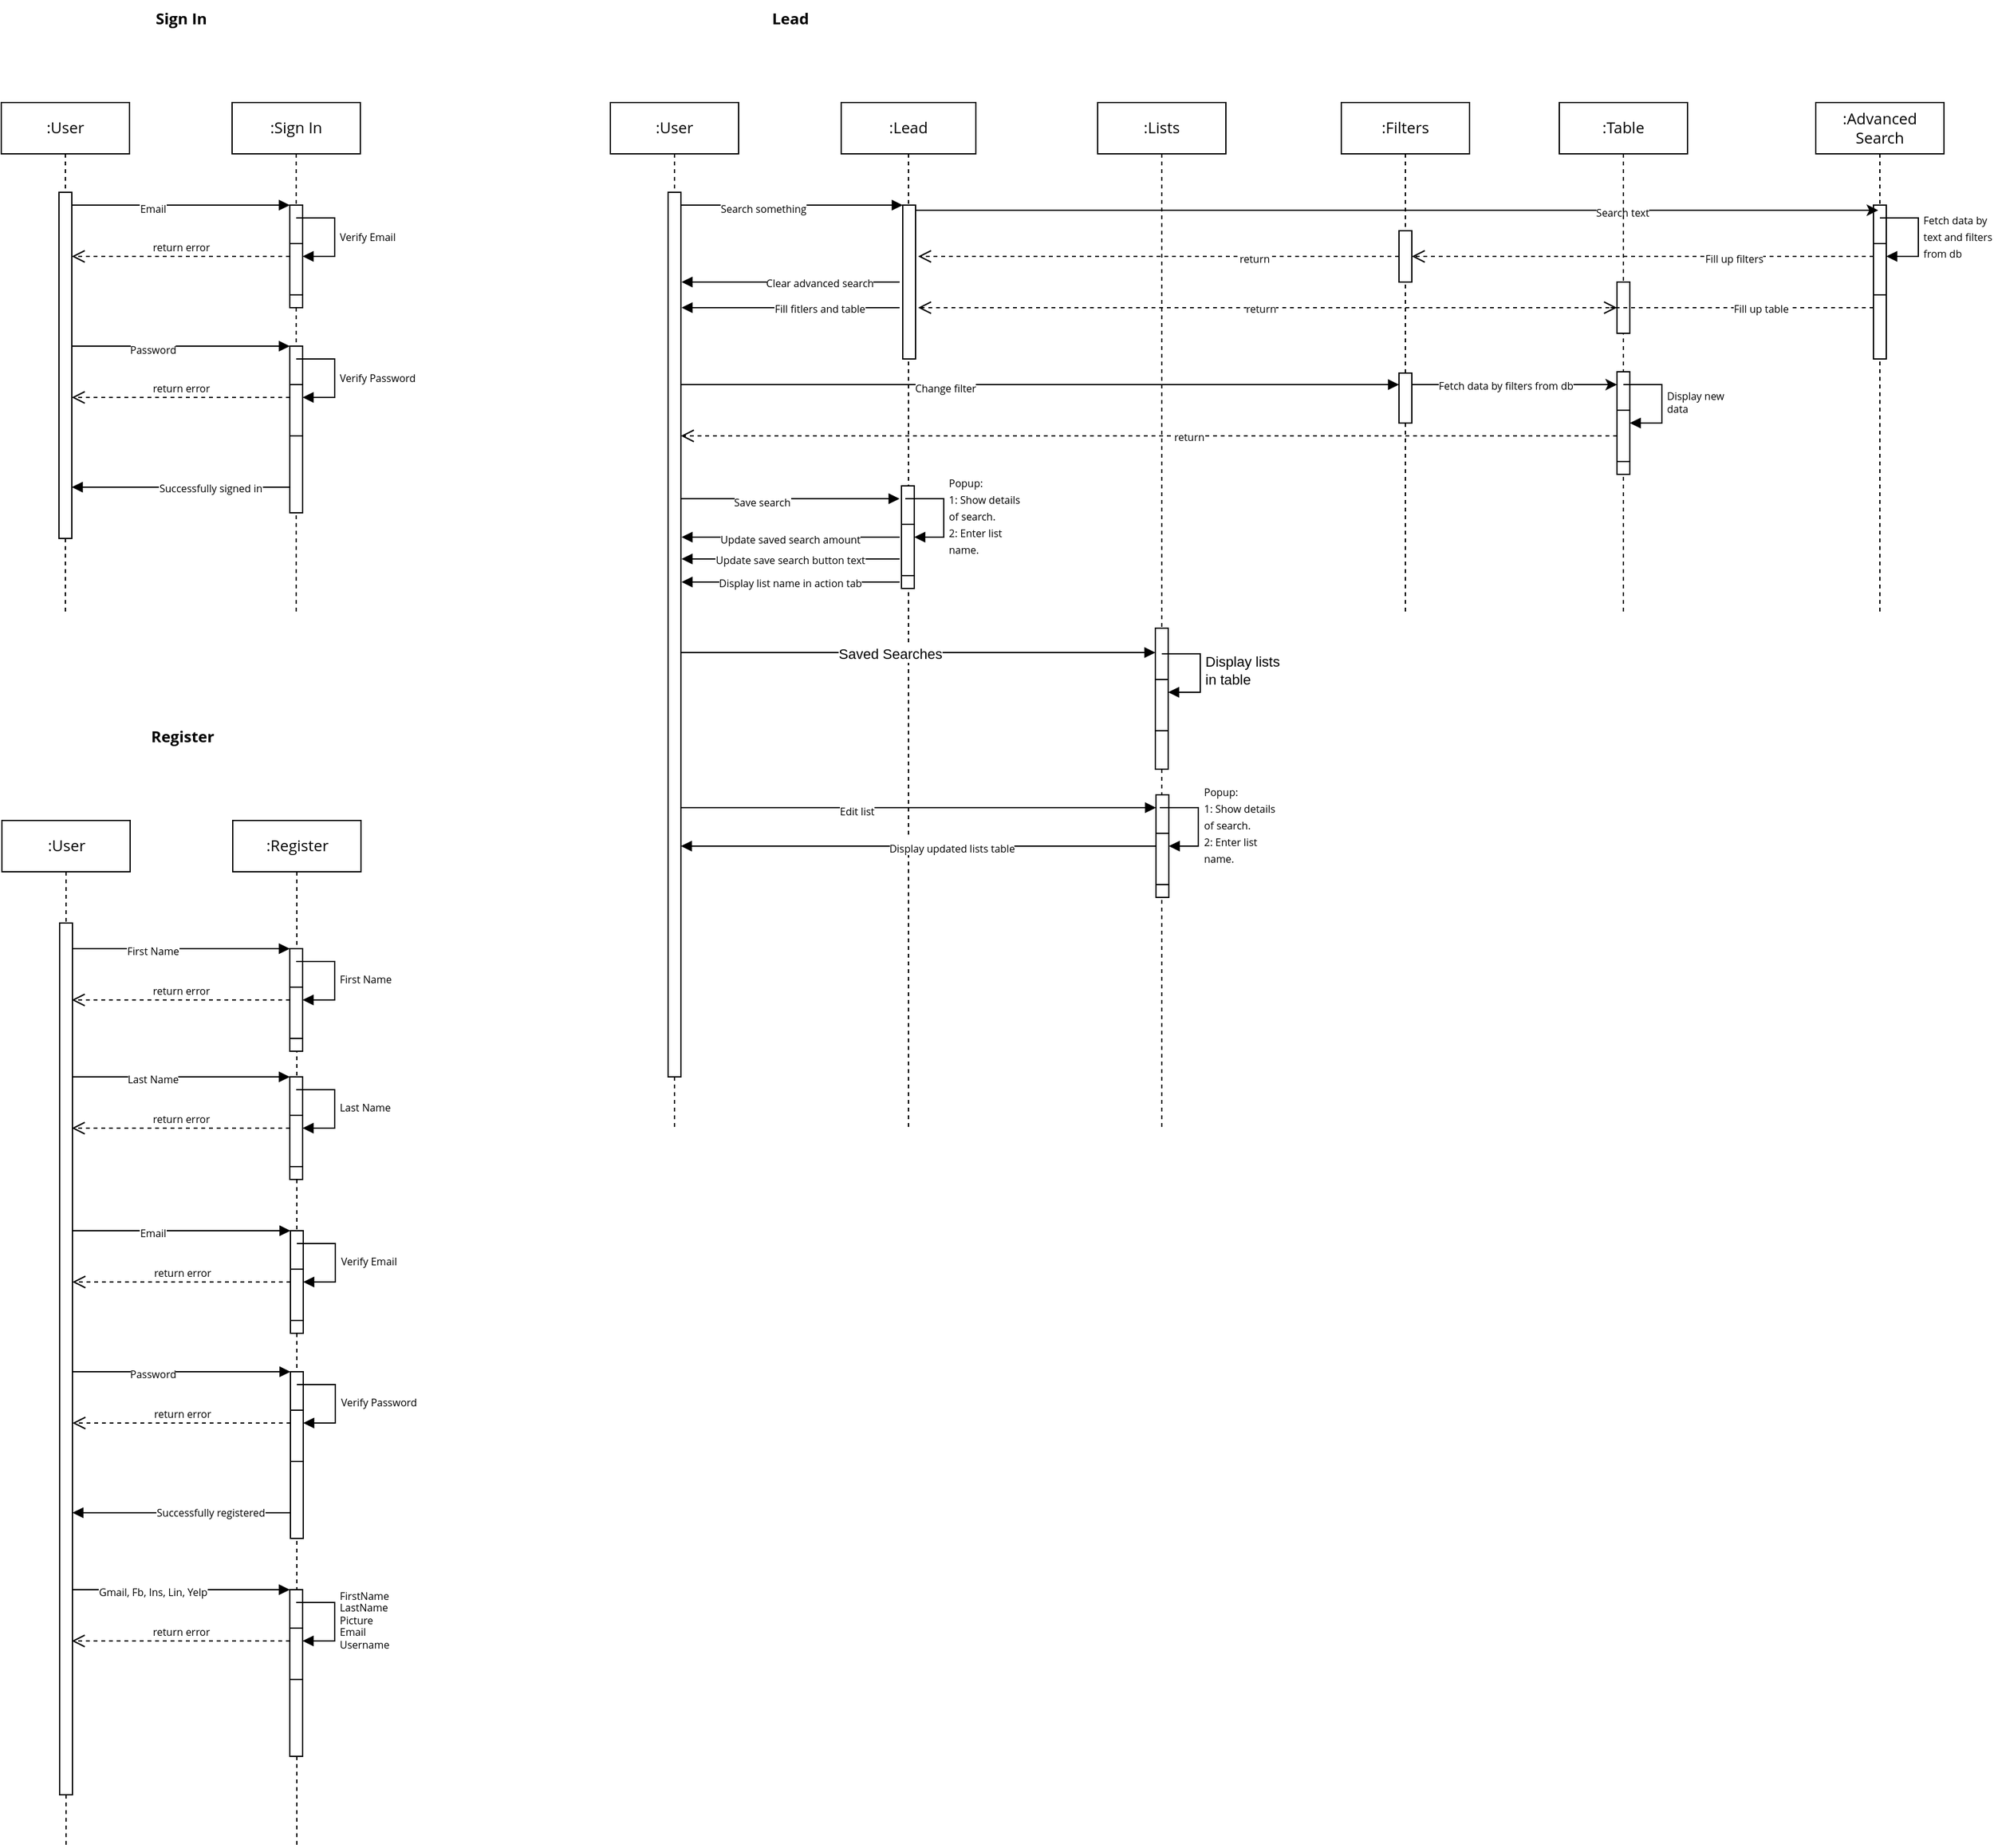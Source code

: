 <mxfile>
    <diagram id="jdsCl0-co_RKIG3D3uM_" name="Page-1">
        <mxGraphModel dx="2858" dy="1798" grid="1" gridSize="10" guides="1" tooltips="1" connect="1" arrows="1" fold="1" page="1" pageScale="1" pageWidth="1169" pageHeight="827" math="0" shadow="0">
            <root>
                <mxCell id="0"/>
                <mxCell id="1" parent="0"/>
                <mxCell id="2" value=":User" style="shape=umlLifeline;perimeter=lifelinePerimeter;whiteSpace=wrap;html=1;container=0;dropTarget=0;collapsible=0;recursiveResize=0;outlineConnect=0;portConstraint=eastwest;newEdgeStyle={&quot;edgeStyle&quot;:&quot;elbowEdgeStyle&quot;,&quot;elbow&quot;:&quot;vertical&quot;,&quot;curved&quot;:0,&quot;rounded&quot;:0};fontFamily=Open Sans;fontSource=https%3A%2F%2Ffonts.googleapis.com%2Fcss%3Ffamily%3DOpen%2BSans;" vertex="1" parent="1">
                    <mxGeometry x="285" y="120" width="100" height="400" as="geometry"/>
                </mxCell>
                <mxCell id="3" value="" style="html=1;points=[];perimeter=orthogonalPerimeter;outlineConnect=0;targetShapes=umlLifeline;portConstraint=eastwest;newEdgeStyle={&quot;edgeStyle&quot;:&quot;elbowEdgeStyle&quot;,&quot;elbow&quot;:&quot;vertical&quot;,&quot;curved&quot;:0,&quot;rounded&quot;:0};fontFamily=Open Sans;fontSource=https%3A%2F%2Ffonts.googleapis.com%2Fcss%3Ffamily%3DOpen%2BSans;" vertex="1" parent="2">
                    <mxGeometry x="45" y="70" width="10" height="270" as="geometry"/>
                </mxCell>
                <mxCell id="4" value=":Sign In" style="shape=umlLifeline;perimeter=lifelinePerimeter;whiteSpace=wrap;html=1;container=0;dropTarget=0;collapsible=0;recursiveResize=0;outlineConnect=0;portConstraint=eastwest;newEdgeStyle={&quot;edgeStyle&quot;:&quot;elbowEdgeStyle&quot;,&quot;elbow&quot;:&quot;vertical&quot;,&quot;curved&quot;:0,&quot;rounded&quot;:0};fontFamily=Open Sans;fontSource=https%3A%2F%2Ffonts.googleapis.com%2Fcss%3Ffamily%3DOpen%2BSans;" vertex="1" parent="1">
                    <mxGeometry x="465" y="120" width="100" height="400" as="geometry"/>
                </mxCell>
                <mxCell id="5" value="`" style="html=1;points=[];perimeter=orthogonalPerimeter;outlineConnect=0;targetShapes=umlLifeline;portConstraint=eastwest;newEdgeStyle={&quot;edgeStyle&quot;:&quot;elbowEdgeStyle&quot;,&quot;elbow&quot;:&quot;vertical&quot;,&quot;curved&quot;:0,&quot;rounded&quot;:0};fontFamily=Open Sans;fontSource=https%3A%2F%2Ffonts.googleapis.com%2Fcss%3Ffamily%3DOpen%2BSans;" vertex="1" parent="4">
                    <mxGeometry x="45" y="80" width="10" height="80" as="geometry"/>
                </mxCell>
                <mxCell id="6" value="" style="html=1;points=[];perimeter=orthogonalPerimeter;outlineConnect=0;targetShapes=umlLifeline;portConstraint=eastwest;newEdgeStyle={&quot;edgeStyle&quot;:&quot;elbowEdgeStyle&quot;,&quot;elbow&quot;:&quot;vertical&quot;,&quot;curved&quot;:0,&quot;rounded&quot;:0};fontFamily=Open Sans;fontSource=https%3A%2F%2Ffonts.googleapis.com%2Fcss%3Ffamily%3DOpen%2BSans;" vertex="1" parent="4">
                    <mxGeometry x="45" y="110" width="10" height="40" as="geometry"/>
                </mxCell>
                <mxCell id="7" value="&lt;font style=&quot;font-size: 8px;&quot;&gt;Verify Email&lt;/font&gt;" style="html=1;align=left;spacingLeft=2;endArrow=block;rounded=0;edgeStyle=orthogonalEdgeStyle;curved=0;rounded=0;fontFamily=Open Sans;fontSource=https%3A%2F%2Ffonts.googleapis.com%2Fcss%3Ffamily%3DOpen%2BSans;" edge="1" parent="4" target="6">
                    <mxGeometry relative="1" as="geometry">
                        <mxPoint x="50" y="90" as="sourcePoint"/>
                        <Array as="points">
                            <mxPoint x="80" y="120"/>
                        </Array>
                    </mxGeometry>
                </mxCell>
                <mxCell id="8" value="" style="html=1;points=[];perimeter=orthogonalPerimeter;outlineConnect=0;targetShapes=umlLifeline;portConstraint=eastwest;newEdgeStyle={&quot;edgeStyle&quot;:&quot;elbowEdgeStyle&quot;,&quot;elbow&quot;:&quot;vertical&quot;,&quot;curved&quot;:0,&quot;rounded&quot;:0};fontFamily=Open Sans;fontSource=https%3A%2F%2Ffonts.googleapis.com%2Fcss%3Ffamily%3DOpen%2BSans;" vertex="1" parent="4">
                    <mxGeometry x="45" y="190" width="10" height="130" as="geometry"/>
                </mxCell>
                <mxCell id="9" value="" style="html=1;points=[];perimeter=orthogonalPerimeter;outlineConnect=0;targetShapes=umlLifeline;portConstraint=eastwest;newEdgeStyle={&quot;edgeStyle&quot;:&quot;elbowEdgeStyle&quot;,&quot;elbow&quot;:&quot;vertical&quot;,&quot;curved&quot;:0,&quot;rounded&quot;:0};fontFamily=Open Sans;fontSource=https%3A%2F%2Ffonts.googleapis.com%2Fcss%3Ffamily%3DOpen%2BSans;" vertex="1" parent="4">
                    <mxGeometry x="45" y="220" width="10" height="40" as="geometry"/>
                </mxCell>
                <mxCell id="10" value="&lt;font style=&quot;font-size: 8px;&quot;&gt;Verify Password&lt;/font&gt;" style="html=1;align=left;spacingLeft=2;endArrow=block;rounded=0;edgeStyle=orthogonalEdgeStyle;curved=0;rounded=0;fontFamily=Open Sans;fontSource=https%3A%2F%2Ffonts.googleapis.com%2Fcss%3Ffamily%3DOpen%2BSans;" edge="1" parent="4" target="9">
                    <mxGeometry relative="1" as="geometry">
                        <mxPoint x="50" y="200" as="sourcePoint"/>
                        <Array as="points">
                            <mxPoint x="80" y="230"/>
                        </Array>
                    </mxGeometry>
                </mxCell>
                <mxCell id="11" value="" style="html=1;verticalAlign=bottom;endArrow=block;edgeStyle=elbowEdgeStyle;elbow=vertical;curved=0;rounded=0;fontFamily=Open Sans;fontSource=https%3A%2F%2Ffonts.googleapis.com%2Fcss%3Ffamily%3DOpen%2BSans;" edge="1" parent="1" source="3" target="5">
                    <mxGeometry relative="1" as="geometry">
                        <mxPoint x="440" y="210" as="sourcePoint"/>
                        <Array as="points">
                            <mxPoint x="425" y="200"/>
                        </Array>
                    </mxGeometry>
                </mxCell>
                <mxCell id="12" value="&lt;font style=&quot;font-size: 8px;&quot;&gt;Email&lt;/font&gt;" style="edgeLabel;html=1;align=center;verticalAlign=middle;resizable=0;points=[];fontFamily=Open Sans;fontSource=https%3A%2F%2Ffonts.googleapis.com%2Fcss%3Ffamily%3DOpen%2BSans;" connectable="0" vertex="1" parent="11">
                    <mxGeometry x="-0.264" y="-1" relative="1" as="geometry">
                        <mxPoint as="offset"/>
                    </mxGeometry>
                </mxCell>
                <mxCell id="13" value="Sign In" style="text;html=1;strokeColor=none;fillColor=none;align=center;verticalAlign=middle;whiteSpace=wrap;rounded=0;fontStyle=1;fontFamily=Open Sans;fontSource=https%3A%2F%2Ffonts.googleapis.com%2Fcss%3Ffamily%3DOpen%2BSans;" vertex="1" parent="1">
                    <mxGeometry x="363" y="40" width="125" height="30" as="geometry"/>
                </mxCell>
                <mxCell id="14" value="&lt;font style=&quot;font-size: 8px;&quot;&gt;return error&lt;/font&gt;" style="html=1;verticalAlign=bottom;endArrow=open;dashed=1;endSize=8;edgeStyle=elbowEdgeStyle;elbow=vertical;curved=0;rounded=0;fontFamily=Open Sans;fontSource=https%3A%2F%2Ffonts.googleapis.com%2Fcss%3Ffamily%3DOpen%2BSans;" edge="1" parent="1" source="6">
                    <mxGeometry relative="1" as="geometry">
                        <mxPoint x="420" y="240" as="sourcePoint"/>
                        <mxPoint x="340" y="240" as="targetPoint"/>
                    </mxGeometry>
                </mxCell>
                <mxCell id="15" value="" style="html=1;verticalAlign=bottom;endArrow=block;edgeStyle=elbowEdgeStyle;elbow=vertical;curved=0;rounded=0;fontFamily=Open Sans;fontSource=https%3A%2F%2Ffonts.googleapis.com%2Fcss%3Ffamily%3DOpen%2BSans;" edge="1" parent="1">
                    <mxGeometry relative="1" as="geometry">
                        <mxPoint x="340" y="310" as="sourcePoint"/>
                        <Array as="points">
                            <mxPoint x="425" y="310"/>
                        </Array>
                        <mxPoint x="510" y="310" as="targetPoint"/>
                    </mxGeometry>
                </mxCell>
                <mxCell id="16" value="&lt;font style=&quot;font-size: 8px;&quot;&gt;Password&lt;/font&gt;" style="edgeLabel;html=1;align=center;verticalAlign=middle;resizable=0;points=[];fontFamily=Open Sans;fontSource=https%3A%2F%2Ffonts.googleapis.com%2Fcss%3Ffamily%3DOpen%2BSans;" connectable="0" vertex="1" parent="15">
                    <mxGeometry x="-0.264" y="-1" relative="1" as="geometry">
                        <mxPoint as="offset"/>
                    </mxGeometry>
                </mxCell>
                <mxCell id="17" value="&lt;font style=&quot;font-size: 8px;&quot;&gt;return error&lt;/font&gt;" style="html=1;verticalAlign=bottom;endArrow=open;dashed=1;endSize=8;edgeStyle=elbowEdgeStyle;elbow=vertical;curved=0;rounded=0;fontFamily=Open Sans;fontSource=https%3A%2F%2Ffonts.googleapis.com%2Fcss%3Ffamily%3DOpen%2BSans;" edge="1" parent="1">
                    <mxGeometry x="0.004" relative="1" as="geometry">
                        <mxPoint x="510" y="350" as="sourcePoint"/>
                        <mxPoint x="340" y="350" as="targetPoint"/>
                        <mxPoint as="offset"/>
                    </mxGeometry>
                </mxCell>
                <mxCell id="18" value="" style="html=1;verticalAlign=bottom;endArrow=block;edgeStyle=elbowEdgeStyle;elbow=vertical;curved=0;rounded=0;fontFamily=Open Sans;fontSource=https%3A%2F%2Ffonts.googleapis.com%2Fcss%3Ffamily%3DOpen%2BSans;" edge="1" parent="1" source="8" target="3">
                    <mxGeometry relative="1" as="geometry">
                        <mxPoint x="590" y="420" as="sourcePoint"/>
                        <Array as="points">
                            <mxPoint x="480" y="420"/>
                            <mxPoint x="510" y="420"/>
                        </Array>
                        <mxPoint x="760" y="420" as="targetPoint"/>
                    </mxGeometry>
                </mxCell>
                <mxCell id="19" value="&lt;font style=&quot;font-size: 8px;&quot;&gt;Successfully signed in&lt;/font&gt;" style="edgeLabel;html=1;align=center;verticalAlign=middle;resizable=0;points=[];fontFamily=Open Sans;fontSource=https%3A%2F%2Ffonts.googleapis.com%2Fcss%3Ffamily%3DOpen%2BSans;" connectable="0" vertex="1" parent="18">
                    <mxGeometry x="-0.264" y="-1" relative="1" as="geometry">
                        <mxPoint as="offset"/>
                    </mxGeometry>
                </mxCell>
                <mxCell id="20" value=":User" style="shape=umlLifeline;perimeter=lifelinePerimeter;whiteSpace=wrap;html=1;container=0;dropTarget=0;collapsible=0;recursiveResize=0;outlineConnect=0;portConstraint=eastwest;newEdgeStyle={&quot;edgeStyle&quot;:&quot;elbowEdgeStyle&quot;,&quot;elbow&quot;:&quot;vertical&quot;,&quot;curved&quot;:0,&quot;rounded&quot;:0};fontFamily=Open Sans;fontSource=https%3A%2F%2Ffonts.googleapis.com%2Fcss%3Ffamily%3DOpen%2BSans;" vertex="1" parent="1">
                    <mxGeometry x="285.5" y="680" width="100" height="800" as="geometry"/>
                </mxCell>
                <mxCell id="21" value="" style="html=1;points=[];perimeter=orthogonalPerimeter;outlineConnect=0;targetShapes=umlLifeline;portConstraint=eastwest;newEdgeStyle={&quot;edgeStyle&quot;:&quot;elbowEdgeStyle&quot;,&quot;elbow&quot;:&quot;vertical&quot;,&quot;curved&quot;:0,&quot;rounded&quot;:0};fontFamily=Open Sans;fontSource=https%3A%2F%2Ffonts.googleapis.com%2Fcss%3Ffamily%3DOpen%2BSans;" vertex="1" parent="20">
                    <mxGeometry x="45" y="80" width="10" height="680" as="geometry"/>
                </mxCell>
                <mxCell id="22" value=":Register" style="shape=umlLifeline;perimeter=lifelinePerimeter;whiteSpace=wrap;html=1;container=0;dropTarget=0;collapsible=0;recursiveResize=0;outlineConnect=0;portConstraint=eastwest;newEdgeStyle={&quot;edgeStyle&quot;:&quot;elbowEdgeStyle&quot;,&quot;elbow&quot;:&quot;vertical&quot;,&quot;curved&quot;:0,&quot;rounded&quot;:0};fontFamily=Open Sans;fontSource=https%3A%2F%2Ffonts.googleapis.com%2Fcss%3Ffamily%3DOpen%2BSans;" vertex="1" parent="1">
                    <mxGeometry x="465.5" y="680" width="100" height="800" as="geometry"/>
                </mxCell>
                <mxCell id="23" value="`" style="html=1;points=[];perimeter=orthogonalPerimeter;outlineConnect=0;targetShapes=umlLifeline;portConstraint=eastwest;newEdgeStyle={&quot;edgeStyle&quot;:&quot;elbowEdgeStyle&quot;,&quot;elbow&quot;:&quot;vertical&quot;,&quot;curved&quot;:0,&quot;rounded&quot;:0};fontSize=8;fontFamily=Open Sans;fontSource=https%3A%2F%2Ffonts.googleapis.com%2Fcss%3Ffamily%3DOpen%2BSans;" vertex="1" parent="22">
                    <mxGeometry x="45" y="320" width="10" height="80" as="geometry"/>
                </mxCell>
                <mxCell id="24" value="" style="html=1;points=[];perimeter=orthogonalPerimeter;outlineConnect=0;targetShapes=umlLifeline;portConstraint=eastwest;newEdgeStyle={&quot;edgeStyle&quot;:&quot;elbowEdgeStyle&quot;,&quot;elbow&quot;:&quot;vertical&quot;,&quot;curved&quot;:0,&quot;rounded&quot;:0};fontSize=8;fontFamily=Open Sans;fontSource=https%3A%2F%2Ffonts.googleapis.com%2Fcss%3Ffamily%3DOpen%2BSans;" vertex="1" parent="22">
                    <mxGeometry x="45" y="350" width="10" height="40" as="geometry"/>
                </mxCell>
                <mxCell id="25" value="Verify Email" style="html=1;align=left;spacingLeft=2;endArrow=block;rounded=0;edgeStyle=orthogonalEdgeStyle;curved=0;rounded=0;fontSize=8;fontFamily=Open Sans;fontSource=https%3A%2F%2Ffonts.googleapis.com%2Fcss%3Ffamily%3DOpen%2BSans;" edge="1" parent="22" target="24">
                    <mxGeometry relative="1" as="geometry">
                        <mxPoint x="50" y="330" as="sourcePoint"/>
                        <Array as="points">
                            <mxPoint x="80" y="360"/>
                        </Array>
                    </mxGeometry>
                </mxCell>
                <mxCell id="26" value="" style="html=1;points=[];perimeter=orthogonalPerimeter;outlineConnect=0;targetShapes=umlLifeline;portConstraint=eastwest;newEdgeStyle={&quot;edgeStyle&quot;:&quot;elbowEdgeStyle&quot;,&quot;elbow&quot;:&quot;vertical&quot;,&quot;curved&quot;:0,&quot;rounded&quot;:0};fontSize=8;fontFamily=Open Sans;fontSource=https%3A%2F%2Ffonts.googleapis.com%2Fcss%3Ffamily%3DOpen%2BSans;" vertex="1" parent="22">
                    <mxGeometry x="45" y="430" width="10" height="130" as="geometry"/>
                </mxCell>
                <mxCell id="27" value="" style="html=1;points=[];perimeter=orthogonalPerimeter;outlineConnect=0;targetShapes=umlLifeline;portConstraint=eastwest;newEdgeStyle={&quot;edgeStyle&quot;:&quot;elbowEdgeStyle&quot;,&quot;elbow&quot;:&quot;vertical&quot;,&quot;curved&quot;:0,&quot;rounded&quot;:0};fontSize=8;fontFamily=Open Sans;fontSource=https%3A%2F%2Ffonts.googleapis.com%2Fcss%3Ffamily%3DOpen%2BSans;" vertex="1" parent="22">
                    <mxGeometry x="45" y="460" width="10" height="40" as="geometry"/>
                </mxCell>
                <mxCell id="28" value="Verify Password" style="html=1;align=left;spacingLeft=2;endArrow=block;rounded=0;edgeStyle=orthogonalEdgeStyle;curved=0;rounded=0;fontSize=8;fontFamily=Open Sans;fontSource=https%3A%2F%2Ffonts.googleapis.com%2Fcss%3Ffamily%3DOpen%2BSans;" edge="1" parent="22" target="27">
                    <mxGeometry relative="1" as="geometry">
                        <mxPoint x="50" y="440" as="sourcePoint"/>
                        <Array as="points">
                            <mxPoint x="80" y="470"/>
                        </Array>
                    </mxGeometry>
                </mxCell>
                <mxCell id="29" value="`" style="html=1;points=[];perimeter=orthogonalPerimeter;outlineConnect=0;targetShapes=umlLifeline;portConstraint=eastwest;newEdgeStyle={&quot;edgeStyle&quot;:&quot;elbowEdgeStyle&quot;,&quot;elbow&quot;:&quot;vertical&quot;,&quot;curved&quot;:0,&quot;rounded&quot;:0};fontSize=8;fontFamily=Open Sans;fontSource=https%3A%2F%2Ffonts.googleapis.com%2Fcss%3Ffamily%3DOpen%2BSans;" vertex="1" parent="22">
                    <mxGeometry x="44.5" y="100" width="10" height="80" as="geometry"/>
                </mxCell>
                <mxCell id="30" value="" style="html=1;points=[];perimeter=orthogonalPerimeter;outlineConnect=0;targetShapes=umlLifeline;portConstraint=eastwest;newEdgeStyle={&quot;edgeStyle&quot;:&quot;elbowEdgeStyle&quot;,&quot;elbow&quot;:&quot;vertical&quot;,&quot;curved&quot;:0,&quot;rounded&quot;:0};fontSize=8;fontFamily=Open Sans;fontSource=https%3A%2F%2Ffonts.googleapis.com%2Fcss%3Ffamily%3DOpen%2BSans;" vertex="1" parent="22">
                    <mxGeometry x="44.5" y="130" width="10" height="40" as="geometry"/>
                </mxCell>
                <mxCell id="31" value="First Name" style="html=1;align=left;spacingLeft=2;endArrow=block;rounded=0;edgeStyle=orthogonalEdgeStyle;curved=0;rounded=0;fontSize=8;fontFamily=Open Sans;fontSource=https%3A%2F%2Ffonts.googleapis.com%2Fcss%3Ffamily%3DOpen%2BSans;" edge="1" parent="22" target="30">
                    <mxGeometry relative="1" as="geometry">
                        <mxPoint x="49.5" y="110" as="sourcePoint"/>
                        <Array as="points">
                            <mxPoint x="79.5" y="140"/>
                        </Array>
                    </mxGeometry>
                </mxCell>
                <mxCell id="32" value="" style="html=1;verticalAlign=bottom;endArrow=block;edgeStyle=elbowEdgeStyle;elbow=vertical;curved=0;rounded=0;fontSize=8;fontFamily=Open Sans;fontSource=https%3A%2F%2Ffonts.googleapis.com%2Fcss%3Ffamily%3DOpen%2BSans;" edge="1" parent="22" target="29">
                    <mxGeometry relative="1" as="geometry">
                        <mxPoint x="-125" y="100" as="sourcePoint"/>
                        <Array as="points">
                            <mxPoint x="-40.5" y="100"/>
                        </Array>
                    </mxGeometry>
                </mxCell>
                <mxCell id="33" value="&lt;font style=&quot;font-size: 8px;&quot;&gt;First Name&lt;/font&gt;" style="edgeLabel;html=1;align=center;verticalAlign=middle;resizable=0;points=[];fontSize=8;fontFamily=Open Sans;fontSource=https%3A%2F%2Ffonts.googleapis.com%2Fcss%3Ffamily%3DOpen%2BSans;" connectable="0" vertex="1" parent="32">
                    <mxGeometry x="-0.264" y="-1" relative="1" as="geometry">
                        <mxPoint as="offset"/>
                    </mxGeometry>
                </mxCell>
                <mxCell id="34" value="return error" style="html=1;verticalAlign=bottom;endArrow=open;dashed=1;endSize=8;edgeStyle=elbowEdgeStyle;elbow=vertical;curved=0;rounded=0;fontSize=8;fontFamily=Open Sans;fontSource=https%3A%2F%2Ffonts.googleapis.com%2Fcss%3Ffamily%3DOpen%2BSans;" edge="1" parent="22" source="30">
                    <mxGeometry relative="1" as="geometry">
                        <mxPoint x="-45.5" y="140" as="sourcePoint"/>
                        <mxPoint x="-125.5" y="140" as="targetPoint"/>
                    </mxGeometry>
                </mxCell>
                <mxCell id="35" value="`" style="html=1;points=[];perimeter=orthogonalPerimeter;outlineConnect=0;targetShapes=umlLifeline;portConstraint=eastwest;newEdgeStyle={&quot;edgeStyle&quot;:&quot;elbowEdgeStyle&quot;,&quot;elbow&quot;:&quot;vertical&quot;,&quot;curved&quot;:0,&quot;rounded&quot;:0};fontSize=8;fontFamily=Open Sans;fontSource=https%3A%2F%2Ffonts.googleapis.com%2Fcss%3Ffamily%3DOpen%2BSans;" vertex="1" parent="22">
                    <mxGeometry x="44.5" y="200" width="10" height="80" as="geometry"/>
                </mxCell>
                <mxCell id="36" value="" style="html=1;points=[];perimeter=orthogonalPerimeter;outlineConnect=0;targetShapes=umlLifeline;portConstraint=eastwest;newEdgeStyle={&quot;edgeStyle&quot;:&quot;elbowEdgeStyle&quot;,&quot;elbow&quot;:&quot;vertical&quot;,&quot;curved&quot;:0,&quot;rounded&quot;:0};fontSize=8;fontFamily=Open Sans;fontSource=https%3A%2F%2Ffonts.googleapis.com%2Fcss%3Ffamily%3DOpen%2BSans;" vertex="1" parent="22">
                    <mxGeometry x="44.5" y="230" width="10" height="40" as="geometry"/>
                </mxCell>
                <mxCell id="37" value="Last Name" style="html=1;align=left;spacingLeft=2;endArrow=block;rounded=0;edgeStyle=orthogonalEdgeStyle;curved=0;rounded=0;fontSize=8;fontFamily=Open Sans;fontSource=https%3A%2F%2Ffonts.googleapis.com%2Fcss%3Ffamily%3DOpen%2BSans;" edge="1" parent="22" target="36">
                    <mxGeometry relative="1" as="geometry">
                        <mxPoint x="49.5" y="210" as="sourcePoint"/>
                        <Array as="points">
                            <mxPoint x="79.5" y="240"/>
                        </Array>
                    </mxGeometry>
                </mxCell>
                <mxCell id="38" value="" style="html=1;verticalAlign=bottom;endArrow=block;edgeStyle=elbowEdgeStyle;elbow=vertical;curved=0;rounded=0;fontSize=8;fontFamily=Open Sans;fontSource=https%3A%2F%2Ffonts.googleapis.com%2Fcss%3Ffamily%3DOpen%2BSans;" edge="1" parent="22" target="35">
                    <mxGeometry relative="1" as="geometry">
                        <mxPoint x="-125" y="200" as="sourcePoint"/>
                        <Array as="points">
                            <mxPoint x="-40.5" y="200"/>
                        </Array>
                    </mxGeometry>
                </mxCell>
                <mxCell id="39" value="Last Name" style="edgeLabel;html=1;align=center;verticalAlign=middle;resizable=0;points=[];fontSize=8;fontFamily=Open Sans;fontSource=https%3A%2F%2Ffonts.googleapis.com%2Fcss%3Ffamily%3DOpen%2BSans;" connectable="0" vertex="1" parent="38">
                    <mxGeometry x="-0.264" y="-1" relative="1" as="geometry">
                        <mxPoint as="offset"/>
                    </mxGeometry>
                </mxCell>
                <mxCell id="40" value="return error" style="html=1;verticalAlign=bottom;endArrow=open;dashed=1;endSize=8;edgeStyle=elbowEdgeStyle;elbow=vertical;curved=0;rounded=0;fontSize=8;fontFamily=Open Sans;fontSource=https%3A%2F%2Ffonts.googleapis.com%2Fcss%3Ffamily%3DOpen%2BSans;" edge="1" parent="22" source="36">
                    <mxGeometry relative="1" as="geometry">
                        <mxPoint x="-45.5" y="240" as="sourcePoint"/>
                        <mxPoint x="-125.5" y="240" as="targetPoint"/>
                    </mxGeometry>
                </mxCell>
                <mxCell id="41" value="" style="html=1;points=[];perimeter=orthogonalPerimeter;outlineConnect=0;targetShapes=umlLifeline;portConstraint=eastwest;newEdgeStyle={&quot;edgeStyle&quot;:&quot;elbowEdgeStyle&quot;,&quot;elbow&quot;:&quot;vertical&quot;,&quot;curved&quot;:0,&quot;rounded&quot;:0};fontFamily=Open Sans;fontSource=https%3A%2F%2Ffonts.googleapis.com%2Fcss%3Ffamily%3DOpen%2BSans;" vertex="1" parent="22">
                    <mxGeometry x="44.5" y="600" width="10" height="130" as="geometry"/>
                </mxCell>
                <mxCell id="42" value="" style="html=1;points=[];perimeter=orthogonalPerimeter;outlineConnect=0;targetShapes=umlLifeline;portConstraint=eastwest;newEdgeStyle={&quot;edgeStyle&quot;:&quot;elbowEdgeStyle&quot;,&quot;elbow&quot;:&quot;vertical&quot;,&quot;curved&quot;:0,&quot;rounded&quot;:0};fontFamily=Open Sans;fontSource=https%3A%2F%2Ffonts.googleapis.com%2Fcss%3Ffamily%3DOpen%2BSans;" vertex="1" parent="22">
                    <mxGeometry x="44.5" y="630" width="10" height="40" as="geometry"/>
                </mxCell>
                <mxCell id="43" value="FirstName&lt;br style=&quot;font-size: 8px;&quot;&gt;LastName&lt;br style=&quot;font-size: 8px;&quot;&gt;Picture&lt;br style=&quot;font-size: 8px;&quot;&gt;Email&lt;br style=&quot;font-size: 8px;&quot;&gt;Username" style="html=1;align=left;spacingLeft=2;endArrow=block;rounded=0;edgeStyle=orthogonalEdgeStyle;curved=0;rounded=0;fontSize=8;fontFamily=Open Sans;fontSource=https%3A%2F%2Ffonts.googleapis.com%2Fcss%3Ffamily%3DOpen%2BSans;" edge="1" parent="22" target="42">
                    <mxGeometry relative="1" as="geometry">
                        <mxPoint x="49.5" y="610" as="sourcePoint"/>
                        <Array as="points">
                            <mxPoint x="79.5" y="640"/>
                        </Array>
                    </mxGeometry>
                </mxCell>
                <mxCell id="44" value="" style="html=1;verticalAlign=bottom;endArrow=block;edgeStyle=elbowEdgeStyle;elbow=vertical;curved=0;rounded=0;fontSize=8;fontFamily=Open Sans;fontSource=https%3A%2F%2Ffonts.googleapis.com%2Fcss%3Ffamily%3DOpen%2BSans;" edge="1" parent="22">
                    <mxGeometry relative="1" as="geometry">
                        <mxPoint x="-125.5" y="600" as="sourcePoint"/>
                        <Array as="points">
                            <mxPoint x="-40.5" y="600"/>
                        </Array>
                        <mxPoint x="44.5" y="600" as="targetPoint"/>
                    </mxGeometry>
                </mxCell>
                <mxCell id="45" value="Gmail, Fb, Ins, Lin, Yelp" style="edgeLabel;html=1;align=center;verticalAlign=middle;resizable=0;points=[];fontSize=8;fontFamily=Open Sans;fontSource=https%3A%2F%2Ffonts.googleapis.com%2Fcss%3Ffamily%3DOpen%2BSans;" connectable="0" vertex="1" parent="44">
                    <mxGeometry x="-0.264" y="-1" relative="1" as="geometry">
                        <mxPoint as="offset"/>
                    </mxGeometry>
                </mxCell>
                <mxCell id="46" value="return error" style="html=1;verticalAlign=bottom;endArrow=open;dashed=1;endSize=8;edgeStyle=elbowEdgeStyle;elbow=vertical;curved=0;rounded=0;fontSize=8;fontFamily=Open Sans;fontSource=https%3A%2F%2Ffonts.googleapis.com%2Fcss%3Ffamily%3DOpen%2BSans;" edge="1" parent="22">
                    <mxGeometry relative="1" as="geometry">
                        <mxPoint x="44.5" y="640" as="sourcePoint"/>
                        <mxPoint x="-125.5" y="640" as="targetPoint"/>
                    </mxGeometry>
                </mxCell>
                <mxCell id="47" value="" style="html=1;verticalAlign=bottom;endArrow=block;edgeStyle=elbowEdgeStyle;elbow=vertical;curved=0;rounded=0;fontSize=8;fontFamily=Open Sans;fontSource=https%3A%2F%2Ffonts.googleapis.com%2Fcss%3Ffamily%3DOpen%2BSans;" edge="1" parent="1" target="23">
                    <mxGeometry relative="1" as="geometry">
                        <mxPoint x="340.5" y="1000" as="sourcePoint"/>
                        <Array as="points">
                            <mxPoint x="425.5" y="1000"/>
                        </Array>
                    </mxGeometry>
                </mxCell>
                <mxCell id="48" value="Email" style="edgeLabel;html=1;align=center;verticalAlign=middle;resizable=0;points=[];fontSize=8;fontFamily=Open Sans;fontSource=https%3A%2F%2Ffonts.googleapis.com%2Fcss%3Ffamily%3DOpen%2BSans;" connectable="0" vertex="1" parent="47">
                    <mxGeometry x="-0.264" y="-1" relative="1" as="geometry">
                        <mxPoint as="offset"/>
                    </mxGeometry>
                </mxCell>
                <mxCell id="49" value="Register" style="text;html=1;strokeColor=none;fillColor=none;align=center;verticalAlign=middle;whiteSpace=wrap;rounded=0;fontStyle=1;fontFamily=Open Sans;fontSource=https%3A%2F%2Ffonts.googleapis.com%2Fcss%3Ffamily%3DOpen%2BSans;" vertex="1" parent="1">
                    <mxGeometry x="363.5" y="600" width="125" height="30" as="geometry"/>
                </mxCell>
                <mxCell id="50" value="return error" style="html=1;verticalAlign=bottom;endArrow=open;dashed=1;endSize=8;edgeStyle=elbowEdgeStyle;elbow=vertical;curved=0;rounded=0;fontSize=8;fontFamily=Open Sans;fontSource=https%3A%2F%2Ffonts.googleapis.com%2Fcss%3Ffamily%3DOpen%2BSans;" edge="1" parent="1" source="24">
                    <mxGeometry relative="1" as="geometry">
                        <mxPoint x="420.5" y="1040" as="sourcePoint"/>
                        <mxPoint x="340.5" y="1040" as="targetPoint"/>
                    </mxGeometry>
                </mxCell>
                <mxCell id="51" value="" style="html=1;verticalAlign=bottom;endArrow=block;edgeStyle=elbowEdgeStyle;elbow=vertical;curved=0;rounded=0;fontSize=8;fontFamily=Open Sans;fontSource=https%3A%2F%2Ffonts.googleapis.com%2Fcss%3Ffamily%3DOpen%2BSans;" edge="1" parent="1">
                    <mxGeometry relative="1" as="geometry">
                        <mxPoint x="340.5" y="1110" as="sourcePoint"/>
                        <Array as="points">
                            <mxPoint x="425.5" y="1110"/>
                        </Array>
                        <mxPoint x="510.5" y="1110" as="targetPoint"/>
                    </mxGeometry>
                </mxCell>
                <mxCell id="52" value="Password" style="edgeLabel;html=1;align=center;verticalAlign=middle;resizable=0;points=[];fontSize=8;fontFamily=Open Sans;fontSource=https%3A%2F%2Ffonts.googleapis.com%2Fcss%3Ffamily%3DOpen%2BSans;" connectable="0" vertex="1" parent="51">
                    <mxGeometry x="-0.264" y="-1" relative="1" as="geometry">
                        <mxPoint as="offset"/>
                    </mxGeometry>
                </mxCell>
                <mxCell id="53" value="return error" style="html=1;verticalAlign=bottom;endArrow=open;dashed=1;endSize=8;edgeStyle=elbowEdgeStyle;elbow=vertical;curved=0;rounded=0;fontSize=8;fontFamily=Open Sans;fontSource=https%3A%2F%2Ffonts.googleapis.com%2Fcss%3Ffamily%3DOpen%2BSans;" edge="1" parent="1">
                    <mxGeometry relative="1" as="geometry">
                        <mxPoint x="510.5" y="1150" as="sourcePoint"/>
                        <mxPoint x="340.5" y="1150" as="targetPoint"/>
                    </mxGeometry>
                </mxCell>
                <mxCell id="54" value="" style="html=1;verticalAlign=bottom;endArrow=block;edgeStyle=elbowEdgeStyle;elbow=vertical;curved=0;rounded=0;fontSize=8;fontFamily=Open Sans;fontSource=https%3A%2F%2Ffonts.googleapis.com%2Fcss%3Ffamily%3DOpen%2BSans;" edge="1" parent="1" source="26">
                    <mxGeometry relative="1" as="geometry">
                        <mxPoint x="590.5" y="1220" as="sourcePoint"/>
                        <Array as="points">
                            <mxPoint x="480.5" y="1220"/>
                            <mxPoint x="510.5" y="1220"/>
                        </Array>
                        <mxPoint x="340.5" y="1220" as="targetPoint"/>
                    </mxGeometry>
                </mxCell>
                <mxCell id="55" value="Successfully registered" style="edgeLabel;html=1;align=center;verticalAlign=middle;resizable=0;points=[];fontSize=8;fontFamily=Open Sans;fontSource=https%3A%2F%2Ffonts.googleapis.com%2Fcss%3Ffamily%3DOpen%2BSans;" connectable="0" vertex="1" parent="54">
                    <mxGeometry x="-0.264" y="-1" relative="1" as="geometry">
                        <mxPoint as="offset"/>
                    </mxGeometry>
                </mxCell>
                <mxCell id="56" value=":User" style="shape=umlLifeline;perimeter=lifelinePerimeter;whiteSpace=wrap;html=1;container=0;dropTarget=0;collapsible=0;recursiveResize=0;outlineConnect=0;portConstraint=eastwest;newEdgeStyle={&quot;edgeStyle&quot;:&quot;elbowEdgeStyle&quot;,&quot;elbow&quot;:&quot;vertical&quot;,&quot;curved&quot;:0,&quot;rounded&quot;:0};fontFamily=Open Sans;fontSource=https%3A%2F%2Ffonts.googleapis.com%2Fcss%3Ffamily%3DOpen%2BSans;" vertex="1" parent="1">
                    <mxGeometry x="760" y="120" width="100" height="800" as="geometry"/>
                </mxCell>
                <mxCell id="57" value="" style="html=1;points=[];perimeter=orthogonalPerimeter;outlineConnect=0;targetShapes=umlLifeline;portConstraint=eastwest;newEdgeStyle={&quot;edgeStyle&quot;:&quot;elbowEdgeStyle&quot;,&quot;elbow&quot;:&quot;vertical&quot;,&quot;curved&quot;:0,&quot;rounded&quot;:0};fontFamily=Open Sans;fontSource=https%3A%2F%2Ffonts.googleapis.com%2Fcss%3Ffamily%3DOpen%2BSans;" vertex="1" parent="56">
                    <mxGeometry x="45" y="70" width="10" height="690" as="geometry"/>
                </mxCell>
                <mxCell id="58" value=":Lead" style="shape=umlLifeline;perimeter=lifelinePerimeter;whiteSpace=wrap;html=1;container=0;dropTarget=0;collapsible=0;recursiveResize=0;outlineConnect=0;portConstraint=eastwest;newEdgeStyle={&quot;edgeStyle&quot;:&quot;elbowEdgeStyle&quot;,&quot;elbow&quot;:&quot;vertical&quot;,&quot;curved&quot;:0,&quot;rounded&quot;:0};fontFamily=Open Sans;fontSource=https%3A%2F%2Ffonts.googleapis.com%2Fcss%3Ffamily%3DOpen%2BSans;" vertex="1" parent="1">
                    <mxGeometry x="940" y="120" width="105" height="800" as="geometry"/>
                </mxCell>
                <mxCell id="59" value="" style="html=1;points=[];perimeter=orthogonalPerimeter;outlineConnect=0;targetShapes=umlLifeline;portConstraint=eastwest;newEdgeStyle={&quot;edgeStyle&quot;:&quot;elbowEdgeStyle&quot;,&quot;elbow&quot;:&quot;vertical&quot;,&quot;curved&quot;:0,&quot;rounded&quot;:0};fontFamily=Open Sans;fontSource=https%3A%2F%2Ffonts.googleapis.com%2Fcss%3Ffamily%3DOpen%2BSans;" vertex="1" parent="58">
                    <mxGeometry x="48" y="80" width="10" height="120" as="geometry"/>
                </mxCell>
                <mxCell id="60" value="" style="html=1;points=[];perimeter=orthogonalPerimeter;outlineConnect=0;targetShapes=umlLifeline;portConstraint=eastwest;newEdgeStyle={&quot;edgeStyle&quot;:&quot;elbowEdgeStyle&quot;,&quot;elbow&quot;:&quot;vertical&quot;,&quot;curved&quot;:0,&quot;rounded&quot;:0};fontFamily=Open Sans;fontSource=https%3A%2F%2Ffonts.googleapis.com%2Fcss%3Ffamily%3DOpen%2BSans;" vertex="1" parent="58">
                    <mxGeometry x="47" y="299" width="10" height="80" as="geometry"/>
                </mxCell>
                <mxCell id="61" value="" style="html=1;points=[];perimeter=orthogonalPerimeter;outlineConnect=0;targetShapes=umlLifeline;portConstraint=eastwest;newEdgeStyle={&quot;edgeStyle&quot;:&quot;elbowEdgeStyle&quot;,&quot;elbow&quot;:&quot;vertical&quot;,&quot;curved&quot;:0,&quot;rounded&quot;:0};fontFamily=Open Sans;fontSource=https%3A%2F%2Ffonts.googleapis.com%2Fcss%3Ffamily%3DOpen%2BSans;" vertex="1" parent="58">
                    <mxGeometry x="47" y="329" width="10" height="40" as="geometry"/>
                </mxCell>
                <mxCell id="62" value="&lt;font style=&quot;font-size: 8px;&quot;&gt;Popup:&lt;br&gt;1: Show details&lt;br&gt;of search.&lt;br&gt;2: Enter list&lt;br&gt;name.&lt;/font&gt;" style="html=1;align=left;spacingLeft=2;endArrow=block;rounded=0;edgeStyle=orthogonalEdgeStyle;curved=0;rounded=0;fontFamily=Open Sans;fontSource=https%3A%2F%2Ffonts.googleapis.com%2Fcss%3Ffamily%3DOpen%2BSans;" edge="1" parent="58" target="61">
                    <mxGeometry relative="1" as="geometry">
                        <mxPoint x="50" y="309" as="sourcePoint"/>
                        <Array as="points">
                            <mxPoint x="80" y="339"/>
                        </Array>
                    </mxGeometry>
                </mxCell>
                <mxCell id="63" value="" style="html=1;verticalAlign=bottom;endArrow=block;edgeStyle=elbowEdgeStyle;elbow=vertical;curved=0;rounded=0;fontFamily=Open Sans;fontSource=https%3A%2F%2Ffonts.googleapis.com%2Fcss%3Ffamily%3DOpen%2BSans;" edge="1" parent="1" source="57" target="59">
                    <mxGeometry relative="1" as="geometry">
                        <mxPoint x="915" y="210" as="sourcePoint"/>
                        <Array as="points">
                            <mxPoint x="900" y="200"/>
                        </Array>
                    </mxGeometry>
                </mxCell>
                <mxCell id="64" value="&lt;font style=&quot;font-size: 8px;&quot;&gt;Search something&lt;/font&gt;" style="edgeLabel;html=1;align=center;verticalAlign=middle;resizable=0;points=[];fontFamily=Open Sans;fontSource=https%3A%2F%2Ffonts.googleapis.com%2Fcss%3Ffamily%3DOpen%2BSans;" connectable="0" vertex="1" parent="63">
                    <mxGeometry x="-0.264" y="-1" relative="1" as="geometry">
                        <mxPoint as="offset"/>
                    </mxGeometry>
                </mxCell>
                <mxCell id="65" value="Lead" style="text;html=1;strokeColor=none;fillColor=none;align=center;verticalAlign=middle;whiteSpace=wrap;rounded=0;fontStyle=1;fontFamily=Open Sans;fontSource=https%3A%2F%2Ffonts.googleapis.com%2Fcss%3Ffamily%3DOpen%2BSans;" vertex="1" parent="1">
                    <mxGeometry x="838" y="40" width="125" height="30" as="geometry"/>
                </mxCell>
                <mxCell id="66" value=":Advanced Search" style="shape=umlLifeline;perimeter=lifelinePerimeter;whiteSpace=wrap;html=1;container=0;dropTarget=0;collapsible=0;recursiveResize=0;outlineConnect=0;portConstraint=eastwest;newEdgeStyle={&quot;edgeStyle&quot;:&quot;elbowEdgeStyle&quot;,&quot;elbow&quot;:&quot;vertical&quot;,&quot;curved&quot;:0,&quot;rounded&quot;:0};fontFamily=Open Sans;fontSource=https%3A%2F%2Ffonts.googleapis.com%2Fcss%3Ffamily%3DOpen%2BSans;" vertex="1" parent="1">
                    <mxGeometry x="1700" y="120" width="100" height="400" as="geometry"/>
                </mxCell>
                <mxCell id="67" value="" style="html=1;points=[];perimeter=orthogonalPerimeter;outlineConnect=0;targetShapes=umlLifeline;portConstraint=eastwest;newEdgeStyle={&quot;edgeStyle&quot;:&quot;elbowEdgeStyle&quot;,&quot;elbow&quot;:&quot;vertical&quot;,&quot;curved&quot;:0,&quot;rounded&quot;:0};fontFamily=Open Sans;fontSource=https%3A%2F%2Ffonts.googleapis.com%2Fcss%3Ffamily%3DOpen%2BSans;" vertex="1" parent="66">
                    <mxGeometry x="45" y="80" width="10" height="120" as="geometry"/>
                </mxCell>
                <mxCell id="68" value="" style="html=1;points=[];perimeter=orthogonalPerimeter;outlineConnect=0;targetShapes=umlLifeline;portConstraint=eastwest;newEdgeStyle={&quot;edgeStyle&quot;:&quot;elbowEdgeStyle&quot;,&quot;elbow&quot;:&quot;vertical&quot;,&quot;curved&quot;:0,&quot;rounded&quot;:0};fontFamily=Open Sans;fontSource=https%3A%2F%2Ffonts.googleapis.com%2Fcss%3Ffamily%3DOpen%2BSans;fontSize=8;" vertex="1" parent="66">
                    <mxGeometry x="45" y="110" width="10" height="40" as="geometry"/>
                </mxCell>
                <mxCell id="69" value="&lt;font style=&quot;font-size: 8px;&quot;&gt;Fetch data by&lt;br&gt;text and filters&lt;br&gt;from db&lt;/font&gt;" style="html=1;align=left;spacingLeft=2;endArrow=block;rounded=0;edgeStyle=orthogonalEdgeStyle;curved=0;rounded=0;fontFamily=Open Sans;fontSource=https%3A%2F%2Ffonts.googleapis.com%2Fcss%3Ffamily%3DOpen%2BSans;" edge="1" parent="66" target="68">
                    <mxGeometry relative="1" as="geometry">
                        <mxPoint x="50" y="90" as="sourcePoint"/>
                        <Array as="points">
                            <mxPoint x="80" y="120"/>
                        </Array>
                    </mxGeometry>
                </mxCell>
                <mxCell id="70" style="edgeStyle=elbowEdgeStyle;rounded=0;orthogonalLoop=1;jettySize=auto;html=1;elbow=vertical;curved=0;entryX=0.487;entryY=0.21;entryDx=0;entryDy=0;entryPerimeter=0;fontFamily=Open Sans;fontSource=https%3A%2F%2Ffonts.googleapis.com%2Fcss%3Ffamily%3DOpen%2BSans;" edge="1" parent="1" source="59" target="66">
                    <mxGeometry relative="1" as="geometry"/>
                </mxCell>
                <mxCell id="71" value="&lt;font style=&quot;font-size: 8px;&quot;&gt;Search text&lt;/font&gt;" style="edgeLabel;html=1;align=center;verticalAlign=middle;resizable=0;points=[];fontFamily=Open Sans;fontSource=https%3A%2F%2Ffonts.googleapis.com%2Fcss%3Ffamily%3DOpen%2BSans;" connectable="0" vertex="1" parent="70">
                    <mxGeometry x="-0.091" relative="1" as="geometry">
                        <mxPoint x="210" as="offset"/>
                    </mxGeometry>
                </mxCell>
                <mxCell id="72" value="" style="html=1;verticalAlign=bottom;endArrow=open;dashed=1;endSize=8;edgeStyle=elbowEdgeStyle;elbow=vertical;curved=0;rounded=0;fontFamily=Open Sans;fontSource=https%3A%2F%2Ffonts.googleapis.com%2Fcss%3Ffamily%3DOpen%2BSans;fontSize=8;" edge="1" parent="1" source="68" target="85">
                    <mxGeometry relative="1" as="geometry">
                        <mxPoint x="1080" y="270" as="sourcePoint"/>
                        <mxPoint x="1180" y="240" as="targetPoint"/>
                        <Array as="points">
                            <mxPoint x="1510" y="240"/>
                            <mxPoint x="1130" y="310"/>
                            <mxPoint x="1180" y="270"/>
                        </Array>
                    </mxGeometry>
                </mxCell>
                <mxCell id="73" value="Fill up filters" style="edgeLabel;html=1;align=center;verticalAlign=middle;resizable=0;points=[];fontFamily=Open Sans;fontSource=https%3A%2F%2Ffonts.googleapis.com%2Fcss%3Ffamily%3DOpen%2BSans;fontSize=8;" connectable="0" vertex="1" parent="72">
                    <mxGeometry x="-0.395" y="1" relative="1" as="geometry">
                        <mxPoint as="offset"/>
                    </mxGeometry>
                </mxCell>
                <mxCell id="74" value="" style="html=1;verticalAlign=bottom;endArrow=block;edgeStyle=elbowEdgeStyle;elbow=vertical;curved=0;rounded=0;fontFamily=Open Sans;fontSource=https%3A%2F%2Ffonts.googleapis.com%2Fcss%3Ffamily%3DOpen%2BSans;" edge="1" parent="1">
                    <mxGeometry relative="1" as="geometry">
                        <mxPoint x="985.5" y="280" as="sourcePoint"/>
                        <Array as="points">
                            <mxPoint x="955.5" y="280"/>
                            <mxPoint x="985.5" y="280"/>
                        </Array>
                        <mxPoint x="815.5" y="280" as="targetPoint"/>
                    </mxGeometry>
                </mxCell>
                <mxCell id="75" value="&lt;font style=&quot;font-size: 8px;&quot;&gt;Fill fitlers and table&lt;/font&gt;" style="edgeLabel;html=1;align=center;verticalAlign=middle;resizable=0;points=[];fontFamily=Open Sans;fontSource=https%3A%2F%2Ffonts.googleapis.com%2Fcss%3Ffamily%3DOpen%2BSans;" connectable="0" vertex="1" parent="74">
                    <mxGeometry x="-0.264" y="-1" relative="1" as="geometry">
                        <mxPoint as="offset"/>
                    </mxGeometry>
                </mxCell>
                <mxCell id="76" value="" style="html=1;verticalAlign=bottom;endArrow=block;edgeStyle=elbowEdgeStyle;elbow=vertical;curved=0;rounded=0;fontFamily=Open Sans;fontSource=https%3A%2F%2Ffonts.googleapis.com%2Fcss%3Ffamily%3DOpen%2BSans;" edge="1" parent="1">
                    <mxGeometry relative="1" as="geometry">
                        <mxPoint x="815.5" y="429" as="sourcePoint"/>
                        <Array as="points">
                            <mxPoint x="900.5" y="429"/>
                        </Array>
                        <mxPoint x="985.5" y="429" as="targetPoint"/>
                    </mxGeometry>
                </mxCell>
                <mxCell id="77" value="&lt;font style=&quot;font-size: 8px;&quot;&gt;Save search&lt;/font&gt;" style="edgeLabel;html=1;align=center;verticalAlign=middle;resizable=0;points=[];fontFamily=Open Sans;fontSource=https%3A%2F%2Ffonts.googleapis.com%2Fcss%3Ffamily%3DOpen%2BSans;" connectable="0" vertex="1" parent="76">
                    <mxGeometry x="-0.264" y="-1" relative="1" as="geometry">
                        <mxPoint as="offset"/>
                    </mxGeometry>
                </mxCell>
                <mxCell id="78" value="" style="html=1;verticalAlign=bottom;endArrow=block;edgeStyle=elbowEdgeStyle;elbow=vertical;curved=0;rounded=0;fontFamily=Open Sans;fontSource=https%3A%2F%2Ffonts.googleapis.com%2Fcss%3Ffamily%3DOpen%2BSans;" edge="1" parent="1">
                    <mxGeometry relative="1" as="geometry">
                        <mxPoint x="985.5" y="459" as="sourcePoint"/>
                        <Array as="points">
                            <mxPoint x="955.5" y="459"/>
                            <mxPoint x="985.5" y="459"/>
                        </Array>
                        <mxPoint x="815.5" y="459" as="targetPoint"/>
                    </mxGeometry>
                </mxCell>
                <mxCell id="79" value="&lt;font style=&quot;font-size: 8px;&quot;&gt;Update saved search amount&lt;/font&gt;" style="edgeLabel;html=1;align=center;verticalAlign=middle;resizable=0;points=[];fontFamily=Open Sans;fontSource=https%3A%2F%2Ffonts.googleapis.com%2Fcss%3Ffamily%3DOpen%2BSans;" connectable="0" vertex="1" parent="78">
                    <mxGeometry x="-0.264" y="-1" relative="1" as="geometry">
                        <mxPoint x="-23" y="1" as="offset"/>
                    </mxGeometry>
                </mxCell>
                <mxCell id="80" value="" style="html=1;verticalAlign=bottom;endArrow=block;edgeStyle=elbowEdgeStyle;elbow=vertical;curved=0;rounded=0;fontFamily=Open Sans;fontSource=https%3A%2F%2Ffonts.googleapis.com%2Fcss%3Ffamily%3DOpen%2BSans;" edge="1" parent="1">
                    <mxGeometry relative="1" as="geometry">
                        <mxPoint x="985.5" y="476" as="sourcePoint"/>
                        <Array as="points">
                            <mxPoint x="955.5" y="476"/>
                            <mxPoint x="985.5" y="476"/>
                        </Array>
                        <mxPoint x="815.5" y="476" as="targetPoint"/>
                    </mxGeometry>
                </mxCell>
                <mxCell id="81" value="&lt;font style=&quot;font-size: 8px;&quot;&gt;Update save search button text&lt;/font&gt;" style="edgeLabel;html=1;align=center;verticalAlign=middle;resizable=0;points=[];fontFamily=Open Sans;fontSource=https%3A%2F%2Ffonts.googleapis.com%2Fcss%3Ffamily%3DOpen%2BSans;" connectable="0" vertex="1" parent="80">
                    <mxGeometry x="-0.264" y="-1" relative="1" as="geometry">
                        <mxPoint x="-23" as="offset"/>
                    </mxGeometry>
                </mxCell>
                <mxCell id="82" value="" style="html=1;verticalAlign=bottom;endArrow=block;edgeStyle=elbowEdgeStyle;elbow=vertical;curved=0;rounded=0;fontFamily=Open Sans;fontSource=https%3A%2F%2Ffonts.googleapis.com%2Fcss%3Ffamily%3DOpen%2BSans;" edge="1" parent="1">
                    <mxGeometry relative="1" as="geometry">
                        <mxPoint x="985.5" y="260" as="sourcePoint"/>
                        <Array as="points">
                            <mxPoint x="955.5" y="260"/>
                            <mxPoint x="985.5" y="260"/>
                        </Array>
                        <mxPoint x="815.5" y="260" as="targetPoint"/>
                    </mxGeometry>
                </mxCell>
                <mxCell id="83" value="&lt;font style=&quot;font-size: 8px;&quot;&gt;Clear advanced search&lt;/font&gt;" style="edgeLabel;html=1;align=center;verticalAlign=middle;resizable=0;points=[];fontFamily=Open Sans;fontSource=https%3A%2F%2Ffonts.googleapis.com%2Fcss%3Ffamily%3DOpen%2BSans;" connectable="0" vertex="1" parent="82">
                    <mxGeometry x="-0.264" y="-1" relative="1" as="geometry">
                        <mxPoint as="offset"/>
                    </mxGeometry>
                </mxCell>
                <mxCell id="84" value=":Filters" style="shape=umlLifeline;perimeter=lifelinePerimeter;whiteSpace=wrap;html=1;container=0;dropTarget=0;collapsible=0;recursiveResize=0;outlineConnect=0;portConstraint=eastwest;newEdgeStyle={&quot;edgeStyle&quot;:&quot;elbowEdgeStyle&quot;,&quot;elbow&quot;:&quot;vertical&quot;,&quot;curved&quot;:0,&quot;rounded&quot;:0};fontFamily=Open Sans;fontSource=https%3A%2F%2Ffonts.googleapis.com%2Fcss%3Ffamily%3DOpen%2BSans;" vertex="1" parent="1">
                    <mxGeometry x="1330" y="120" width="100" height="400" as="geometry"/>
                </mxCell>
                <mxCell id="85" value="" style="html=1;points=[];perimeter=orthogonalPerimeter;outlineConnect=0;targetShapes=umlLifeline;portConstraint=eastwest;newEdgeStyle={&quot;edgeStyle&quot;:&quot;elbowEdgeStyle&quot;,&quot;elbow&quot;:&quot;vertical&quot;,&quot;curved&quot;:0,&quot;rounded&quot;:0};fontFamily=Open Sans;fontSource=https%3A%2F%2Ffonts.googleapis.com%2Fcss%3Ffamily%3DOpen%2BSans;fontSize=8;" vertex="1" parent="84">
                    <mxGeometry x="45" y="100" width="10" height="40" as="geometry"/>
                </mxCell>
                <mxCell id="86" value="" style="html=1;points=[];perimeter=orthogonalPerimeter;outlineConnect=0;targetShapes=umlLifeline;portConstraint=eastwest;newEdgeStyle={&quot;edgeStyle&quot;:&quot;elbowEdgeStyle&quot;,&quot;elbow&quot;:&quot;vertical&quot;,&quot;curved&quot;:0,&quot;rounded&quot;:0};fontFamily=Open Sans;fontSource=https%3A%2F%2Ffonts.googleapis.com%2Fcss%3Ffamily%3DOpen%2BSans;fontSize=8;" vertex="1" parent="84">
                    <mxGeometry x="45" y="211" width="10" height="39" as="geometry"/>
                </mxCell>
                <mxCell id="87" value=":Table" style="shape=umlLifeline;perimeter=lifelinePerimeter;whiteSpace=wrap;html=1;container=0;dropTarget=0;collapsible=0;recursiveResize=0;outlineConnect=0;portConstraint=eastwest;newEdgeStyle={&quot;edgeStyle&quot;:&quot;elbowEdgeStyle&quot;,&quot;elbow&quot;:&quot;vertical&quot;,&quot;curved&quot;:0,&quot;rounded&quot;:0};fontFamily=Open Sans;fontSource=https%3A%2F%2Ffonts.googleapis.com%2Fcss%3Ffamily%3DOpen%2BSans;" vertex="1" parent="1">
                    <mxGeometry x="1500" y="120" width="100" height="400" as="geometry"/>
                </mxCell>
                <mxCell id="88" value="" style="html=1;points=[];perimeter=orthogonalPerimeter;outlineConnect=0;targetShapes=umlLifeline;portConstraint=eastwest;newEdgeStyle={&quot;edgeStyle&quot;:&quot;elbowEdgeStyle&quot;,&quot;elbow&quot;:&quot;vertical&quot;,&quot;curved&quot;:0,&quot;rounded&quot;:0};fontFamily=Open Sans;fontSource=https%3A%2F%2Ffonts.googleapis.com%2Fcss%3Ffamily%3DOpen%2BSans;fontSize=8;" vertex="1" parent="87">
                    <mxGeometry x="45" y="140" width="10" height="40" as="geometry"/>
                </mxCell>
                <mxCell id="89" value="" style="html=1;points=[];perimeter=orthogonalPerimeter;outlineConnect=0;targetShapes=umlLifeline;portConstraint=eastwest;newEdgeStyle={&quot;edgeStyle&quot;:&quot;elbowEdgeStyle&quot;,&quot;elbow&quot;:&quot;vertical&quot;,&quot;curved&quot;:0,&quot;rounded&quot;:0};fontFamily=Open Sans;fontSource=https%3A%2F%2Ffonts.googleapis.com%2Fcss%3Ffamily%3DOpen%2BSans;fontSize=8;" vertex="1" parent="87">
                    <mxGeometry x="45" y="210" width="10" height="80" as="geometry"/>
                </mxCell>
                <mxCell id="90" value="" style="html=1;points=[];perimeter=orthogonalPerimeter;outlineConnect=0;targetShapes=umlLifeline;portConstraint=eastwest;newEdgeStyle={&quot;edgeStyle&quot;:&quot;elbowEdgeStyle&quot;,&quot;elbow&quot;:&quot;vertical&quot;,&quot;curved&quot;:0,&quot;rounded&quot;:0};fontFamily=Open Sans;fontSource=https%3A%2F%2Ffonts.googleapis.com%2Fcss%3Ffamily%3DOpen%2BSans;fontSize=8;" vertex="1" parent="87">
                    <mxGeometry x="45" y="240" width="10" height="40" as="geometry"/>
                </mxCell>
                <mxCell id="91" value="Display new&lt;br&gt;data" style="html=1;align=left;spacingLeft=2;endArrow=block;rounded=0;edgeStyle=orthogonalEdgeStyle;curved=0;rounded=0;fontFamily=Open Sans;fontSource=https%3A%2F%2Ffonts.googleapis.com%2Fcss%3Ffamily%3DOpen%2BSans;fontSize=8;" edge="1" parent="87" target="90">
                    <mxGeometry relative="1" as="geometry">
                        <mxPoint x="50" y="220" as="sourcePoint"/>
                        <Array as="points">
                            <mxPoint x="80" y="250"/>
                        </Array>
                    </mxGeometry>
                </mxCell>
                <mxCell id="92" value="" style="html=1;verticalAlign=bottom;endArrow=open;dashed=1;endSize=8;edgeStyle=elbowEdgeStyle;elbow=vertical;curved=0;rounded=0;fontFamily=Open Sans;fontSource=https%3A%2F%2Ffonts.googleapis.com%2Fcss%3Ffamily%3DOpen%2BSans;fontSize=8;" edge="1" parent="1" source="67" target="88">
                    <mxGeometry relative="1" as="geometry">
                        <mxPoint x="1710" y="280" as="sourcePoint"/>
                        <mxPoint x="1185" y="250" as="targetPoint"/>
                        <Array as="points">
                            <mxPoint x="1540" y="280"/>
                            <mxPoint x="1520" y="250"/>
                            <mxPoint x="1140" y="320"/>
                            <mxPoint x="1190" y="280"/>
                        </Array>
                    </mxGeometry>
                </mxCell>
                <mxCell id="93" value="Fill up table" style="edgeLabel;html=1;align=center;verticalAlign=middle;resizable=0;points=[];fontFamily=Open Sans;fontSource=https%3A%2F%2Ffonts.googleapis.com%2Fcss%3Ffamily%3DOpen%2BSans;fontSize=8;" connectable="0" vertex="1" parent="92">
                    <mxGeometry x="-0.155" relative="1" as="geometry">
                        <mxPoint as="offset"/>
                    </mxGeometry>
                </mxCell>
                <mxCell id="94" value="" style="edgeStyle=elbowEdgeStyle;rounded=0;orthogonalLoop=1;jettySize=auto;html=1;elbow=vertical;curved=0;fontFamily=Open Sans;fontSource=https%3A%2F%2Ffonts.googleapis.com%2Fcss%3Ffamily%3DOpen%2BSans;fontSize=8;" edge="1" parent="1" source="86" target="89">
                    <mxGeometry relative="1" as="geometry">
                        <mxPoint x="1520" y="350" as="targetPoint"/>
                        <Array as="points">
                            <mxPoint x="1520" y="340"/>
                        </Array>
                    </mxGeometry>
                </mxCell>
                <mxCell id="95" value="Fetch data by filters from db" style="edgeLabel;html=1;align=center;verticalAlign=middle;resizable=0;points=[];fontFamily=Open Sans;fontSource=https%3A%2F%2Ffonts.googleapis.com%2Fcss%3Ffamily%3DOpen%2BSans;fontSize=8;" connectable="0" vertex="1" parent="94">
                    <mxGeometry x="-0.093" relative="1" as="geometry">
                        <mxPoint as="offset"/>
                    </mxGeometry>
                </mxCell>
                <mxCell id="96" value="" style="html=1;verticalAlign=bottom;endArrow=block;edgeStyle=elbowEdgeStyle;elbow=vertical;curved=0;rounded=0;fontFamily=Open Sans;fontSource=https%3A%2F%2Ffonts.googleapis.com%2Fcss%3Ffamily%3DOpen%2BSans;" edge="1" parent="1" source="57" target="86">
                    <mxGeometry relative="1" as="geometry">
                        <mxPoint x="860" y="350" as="sourcePoint"/>
                        <Array as="points">
                            <mxPoint x="1100" y="340"/>
                            <mxPoint x="899" y="350"/>
                        </Array>
                        <mxPoint x="987" y="350" as="targetPoint"/>
                    </mxGeometry>
                </mxCell>
                <mxCell id="97" value="&lt;font style=&quot;font-size: 8px;&quot;&gt;Change filter&lt;/font&gt;" style="edgeLabel;html=1;align=center;verticalAlign=middle;resizable=0;points=[];fontFamily=Open Sans;fontSource=https%3A%2F%2Ffonts.googleapis.com%2Fcss%3Ffamily%3DOpen%2BSans;" connectable="0" vertex="1" parent="96">
                    <mxGeometry x="-0.264" y="-1" relative="1" as="geometry">
                        <mxPoint as="offset"/>
                    </mxGeometry>
                </mxCell>
                <mxCell id="98" value="" style="html=1;verticalAlign=bottom;endArrow=open;dashed=1;endSize=8;edgeStyle=elbowEdgeStyle;elbow=vertical;curved=0;rounded=0;fontFamily=Open Sans;fontSource=https%3A%2F%2Ffonts.googleapis.com%2Fcss%3Ffamily%3DOpen%2BSans;fontSize=8;" edge="1" parent="1" source="85">
                    <mxGeometry relative="1" as="geometry">
                        <mxPoint x="1570" y="240" as="sourcePoint"/>
                        <mxPoint x="1000" y="240" as="targetPoint"/>
                        <Array as="points">
                            <mxPoint x="1090" y="240"/>
                            <mxPoint x="1005" y="270"/>
                        </Array>
                    </mxGeometry>
                </mxCell>
                <mxCell id="99" value="return" style="edgeLabel;html=1;align=center;verticalAlign=middle;resizable=0;points=[];fontFamily=Open Sans;fontSource=https%3A%2F%2Ffonts.googleapis.com%2Fcss%3Ffamily%3DOpen%2BSans;fontSize=8;" connectable="0" vertex="1" parent="98">
                    <mxGeometry x="-0.395" y="1" relative="1" as="geometry">
                        <mxPoint as="offset"/>
                    </mxGeometry>
                </mxCell>
                <mxCell id="100" value="" style="html=1;verticalAlign=bottom;endArrow=open;dashed=1;endSize=8;edgeStyle=elbowEdgeStyle;elbow=vertical;curved=0;rounded=0;fontFamily=Open Sans;fontSource=https%3A%2F%2Ffonts.googleapis.com%2Fcss%3Ffamily%3DOpen%2BSans;fontSize=8;" edge="1" parent="1" source="88">
                    <mxGeometry relative="1" as="geometry">
                        <mxPoint x="1165" y="280" as="sourcePoint"/>
                        <mxPoint x="1000" y="280" as="targetPoint"/>
                        <Array as="points">
                            <mxPoint x="1090" y="280"/>
                            <mxPoint x="1005" y="310"/>
                        </Array>
                    </mxGeometry>
                </mxCell>
                <mxCell id="101" value="return" style="edgeLabel;html=1;align=center;verticalAlign=middle;resizable=0;points=[];fontFamily=Open Sans;fontSource=https%3A%2F%2Ffonts.googleapis.com%2Fcss%3Ffamily%3DOpen%2BSans;fontSize=8;" connectable="0" vertex="1" parent="100">
                    <mxGeometry x="-0.395" y="1" relative="1" as="geometry">
                        <mxPoint x="-113" y="-1" as="offset"/>
                    </mxGeometry>
                </mxCell>
                <mxCell id="102" value="" style="html=1;verticalAlign=bottom;endArrow=open;dashed=1;endSize=8;edgeStyle=elbowEdgeStyle;elbow=vertical;curved=0;rounded=0;fontFamily=Open Sans;fontSource=https%3A%2F%2Ffonts.googleapis.com%2Fcss%3Ffamily%3DOpen%2BSans;fontSize=8;" edge="1" parent="1" source="90" target="57">
                    <mxGeometry relative="1" as="geometry">
                        <mxPoint x="1320" y="380" as="sourcePoint"/>
                        <mxPoint x="920" y="380" as="targetPoint"/>
                        <Array as="points">
                            <mxPoint x="1010" y="380"/>
                            <mxPoint x="925" y="410"/>
                        </Array>
                    </mxGeometry>
                </mxCell>
                <mxCell id="103" value="return" style="edgeLabel;html=1;align=center;verticalAlign=middle;resizable=0;points=[];fontFamily=Open Sans;fontSource=https%3A%2F%2Ffonts.googleapis.com%2Fcss%3Ffamily%3DOpen%2BSans;fontSize=8;" connectable="0" vertex="1" parent="102">
                    <mxGeometry x="-0.395" y="1" relative="1" as="geometry">
                        <mxPoint x="-113" y="-1" as="offset"/>
                    </mxGeometry>
                </mxCell>
                <mxCell id="104" value=":Lists" style="shape=umlLifeline;perimeter=lifelinePerimeter;whiteSpace=wrap;html=1;container=0;dropTarget=0;collapsible=0;recursiveResize=0;outlineConnect=0;portConstraint=eastwest;newEdgeStyle={&quot;edgeStyle&quot;:&quot;elbowEdgeStyle&quot;,&quot;elbow&quot;:&quot;vertical&quot;,&quot;curved&quot;:0,&quot;rounded&quot;:0};fontFamily=Open Sans;fontSource=https%3A%2F%2Ffonts.googleapis.com%2Fcss%3Ffamily%3DOpen%2BSans;" vertex="1" parent="1">
                    <mxGeometry x="1140" y="120" width="100" height="800" as="geometry"/>
                </mxCell>
                <mxCell id="105" value="" style="html=1;points=[];perimeter=orthogonalPerimeter;outlineConnect=0;targetShapes=umlLifeline;portConstraint=eastwest;newEdgeStyle={&quot;edgeStyle&quot;:&quot;elbowEdgeStyle&quot;,&quot;elbow&quot;:&quot;vertical&quot;,&quot;curved&quot;:0,&quot;rounded&quot;:0};fontFamily=Open Sans;fontSource=https%3A%2F%2Ffonts.googleapis.com%2Fcss%3Ffamily%3DOpen%2BSans;fontSize=8;" vertex="1" parent="104">
                    <mxGeometry x="45" y="410" width="10" height="110" as="geometry"/>
                </mxCell>
                <mxCell id="106" value="" style="html=1;points=[];perimeter=orthogonalPerimeter;outlineConnect=0;targetShapes=umlLifeline;portConstraint=eastwest;newEdgeStyle={&quot;edgeStyle&quot;:&quot;elbowEdgeStyle&quot;,&quot;elbow&quot;:&quot;vertical&quot;,&quot;curved&quot;:0,&quot;rounded&quot;:0};" vertex="1" parent="104">
                    <mxGeometry x="45" y="450" width="10" height="40" as="geometry"/>
                </mxCell>
                <mxCell id="107" value="Display lists&lt;br&gt;in table" style="html=1;align=left;spacingLeft=2;endArrow=block;rounded=0;edgeStyle=orthogonalEdgeStyle;curved=0;rounded=0;" edge="1" parent="104" target="106">
                    <mxGeometry relative="1" as="geometry">
                        <mxPoint x="50" y="430" as="sourcePoint"/>
                        <Array as="points">
                            <mxPoint x="80" y="460"/>
                        </Array>
                    </mxGeometry>
                </mxCell>
                <mxCell id="108" value="" style="html=1;points=[];perimeter=orthogonalPerimeter;outlineConnect=0;targetShapes=umlLifeline;portConstraint=eastwest;newEdgeStyle={&quot;edgeStyle&quot;:&quot;elbowEdgeStyle&quot;,&quot;elbow&quot;:&quot;vertical&quot;,&quot;curved&quot;:0,&quot;rounded&quot;:0};fontFamily=Open Sans;fontSource=https%3A%2F%2Ffonts.googleapis.com%2Fcss%3Ffamily%3DOpen%2BSans;" vertex="1" parent="104">
                    <mxGeometry x="45.5" y="540" width="10" height="80" as="geometry"/>
                </mxCell>
                <mxCell id="109" value="" style="html=1;points=[];perimeter=orthogonalPerimeter;outlineConnect=0;targetShapes=umlLifeline;portConstraint=eastwest;newEdgeStyle={&quot;edgeStyle&quot;:&quot;elbowEdgeStyle&quot;,&quot;elbow&quot;:&quot;vertical&quot;,&quot;curved&quot;:0,&quot;rounded&quot;:0};fontFamily=Open Sans;fontSource=https%3A%2F%2Ffonts.googleapis.com%2Fcss%3Ffamily%3DOpen%2BSans;" vertex="1" parent="104">
                    <mxGeometry x="45.5" y="570" width="10" height="40" as="geometry"/>
                </mxCell>
                <mxCell id="110" value="&lt;font style=&quot;font-size: 8px;&quot;&gt;Popup:&lt;br&gt;1: Show details&lt;br&gt;of search.&lt;br&gt;2: Enter list&lt;br&gt;name.&lt;/font&gt;" style="html=1;align=left;spacingLeft=2;endArrow=block;rounded=0;edgeStyle=orthogonalEdgeStyle;curved=0;rounded=0;fontFamily=Open Sans;fontSource=https%3A%2F%2Ffonts.googleapis.com%2Fcss%3Ffamily%3DOpen%2BSans;" edge="1" parent="104" target="109">
                    <mxGeometry relative="1" as="geometry">
                        <mxPoint x="48.5" y="550" as="sourcePoint"/>
                        <Array as="points">
                            <mxPoint x="78.5" y="580"/>
                        </Array>
                    </mxGeometry>
                </mxCell>
                <mxCell id="111" value="" style="html=1;verticalAlign=bottom;endArrow=block;edgeStyle=elbowEdgeStyle;elbow=vertical;curved=0;rounded=0;fontFamily=Open Sans;fontSource=https%3A%2F%2Ffonts.googleapis.com%2Fcss%3Ffamily%3DOpen%2BSans;" edge="1" parent="1" target="105">
                    <mxGeometry relative="1" as="geometry">
                        <mxPoint x="815.5" y="549" as="sourcePoint"/>
                        <Array as="points">
                            <mxPoint x="900.5" y="549"/>
                        </Array>
                        <mxPoint x="985.5" y="549" as="targetPoint"/>
                    </mxGeometry>
                </mxCell>
                <mxCell id="112" value="Saved Searches" style="edgeLabel;html=1;align=center;verticalAlign=middle;resizable=0;points=[];" connectable="0" vertex="1" parent="111">
                    <mxGeometry x="-0.121" y="-1" relative="1" as="geometry">
                        <mxPoint as="offset"/>
                    </mxGeometry>
                </mxCell>
                <mxCell id="113" value="" style="html=1;verticalAlign=bottom;endArrow=block;edgeStyle=elbowEdgeStyle;elbow=vertical;curved=0;rounded=0;fontFamily=Open Sans;fontSource=https%3A%2F%2Ffonts.googleapis.com%2Fcss%3Ffamily%3DOpen%2BSans;" edge="1" parent="1" source="57" target="108">
                    <mxGeometry relative="1" as="geometry">
                        <mxPoint x="1010" y="670" as="sourcePoint"/>
                        <Array as="points">
                            <mxPoint x="1095" y="670"/>
                        </Array>
                        <mxPoint x="1180" y="670" as="targetPoint"/>
                    </mxGeometry>
                </mxCell>
                <mxCell id="114" value="&lt;font style=&quot;font-size: 8px;&quot;&gt;Edit list&lt;/font&gt;" style="edgeLabel;html=1;align=center;verticalAlign=middle;resizable=0;points=[];fontFamily=Open Sans;fontSource=https%3A%2F%2Ffonts.googleapis.com%2Fcss%3Ffamily%3DOpen%2BSans;" connectable="0" vertex="1" parent="113">
                    <mxGeometry x="-0.264" y="-1" relative="1" as="geometry">
                        <mxPoint as="offset"/>
                    </mxGeometry>
                </mxCell>
                <mxCell id="115" value="" style="html=1;verticalAlign=bottom;endArrow=block;edgeStyle=elbowEdgeStyle;elbow=vertical;curved=0;rounded=0;fontFamily=Open Sans;fontSource=https%3A%2F%2Ffonts.googleapis.com%2Fcss%3Ffamily%3DOpen%2BSans;" edge="1" parent="1" source="109" target="57">
                    <mxGeometry relative="1" as="geometry">
                        <mxPoint x="1180" y="700" as="sourcePoint"/>
                        <Array as="points">
                            <mxPoint x="1150" y="700"/>
                            <mxPoint x="1180" y="700"/>
                        </Array>
                        <mxPoint x="1010" y="700" as="targetPoint"/>
                    </mxGeometry>
                </mxCell>
                <mxCell id="116" value="&lt;font style=&quot;font-size: 8px;&quot;&gt;Display updated lists table&lt;/font&gt;" style="edgeLabel;html=1;align=center;verticalAlign=middle;resizable=0;points=[];fontFamily=Open Sans;fontSource=https%3A%2F%2Ffonts.googleapis.com%2Fcss%3Ffamily%3DOpen%2BSans;" connectable="0" vertex="1" parent="115">
                    <mxGeometry x="-0.264" y="-1" relative="1" as="geometry">
                        <mxPoint x="-23" y="1" as="offset"/>
                    </mxGeometry>
                </mxCell>
                <mxCell id="117" value="" style="html=1;verticalAlign=bottom;endArrow=block;edgeStyle=elbowEdgeStyle;elbow=vertical;curved=0;rounded=0;fontFamily=Open Sans;fontSource=https%3A%2F%2Ffonts.googleapis.com%2Fcss%3Ffamily%3DOpen%2BSans;" edge="1" parent="1">
                    <mxGeometry relative="1" as="geometry">
                        <mxPoint x="985.5" y="494" as="sourcePoint"/>
                        <Array as="points">
                            <mxPoint x="955.5" y="494"/>
                            <mxPoint x="985.5" y="494"/>
                        </Array>
                        <mxPoint x="815.5" y="494" as="targetPoint"/>
                    </mxGeometry>
                </mxCell>
                <mxCell id="118" value="&lt;span style=&quot;font-size: 8px;&quot;&gt;Display list name in action tab&lt;/span&gt;" style="edgeLabel;html=1;align=center;verticalAlign=middle;resizable=0;points=[];fontFamily=Open Sans;fontSource=https%3A%2F%2Ffonts.googleapis.com%2Fcss%3Ffamily%3DOpen%2BSans;" connectable="0" vertex="1" parent="117">
                    <mxGeometry x="-0.264" y="-1" relative="1" as="geometry">
                        <mxPoint x="-23" as="offset"/>
                    </mxGeometry>
                </mxCell>
            </root>
        </mxGraphModel>
    </diagram>
</mxfile>